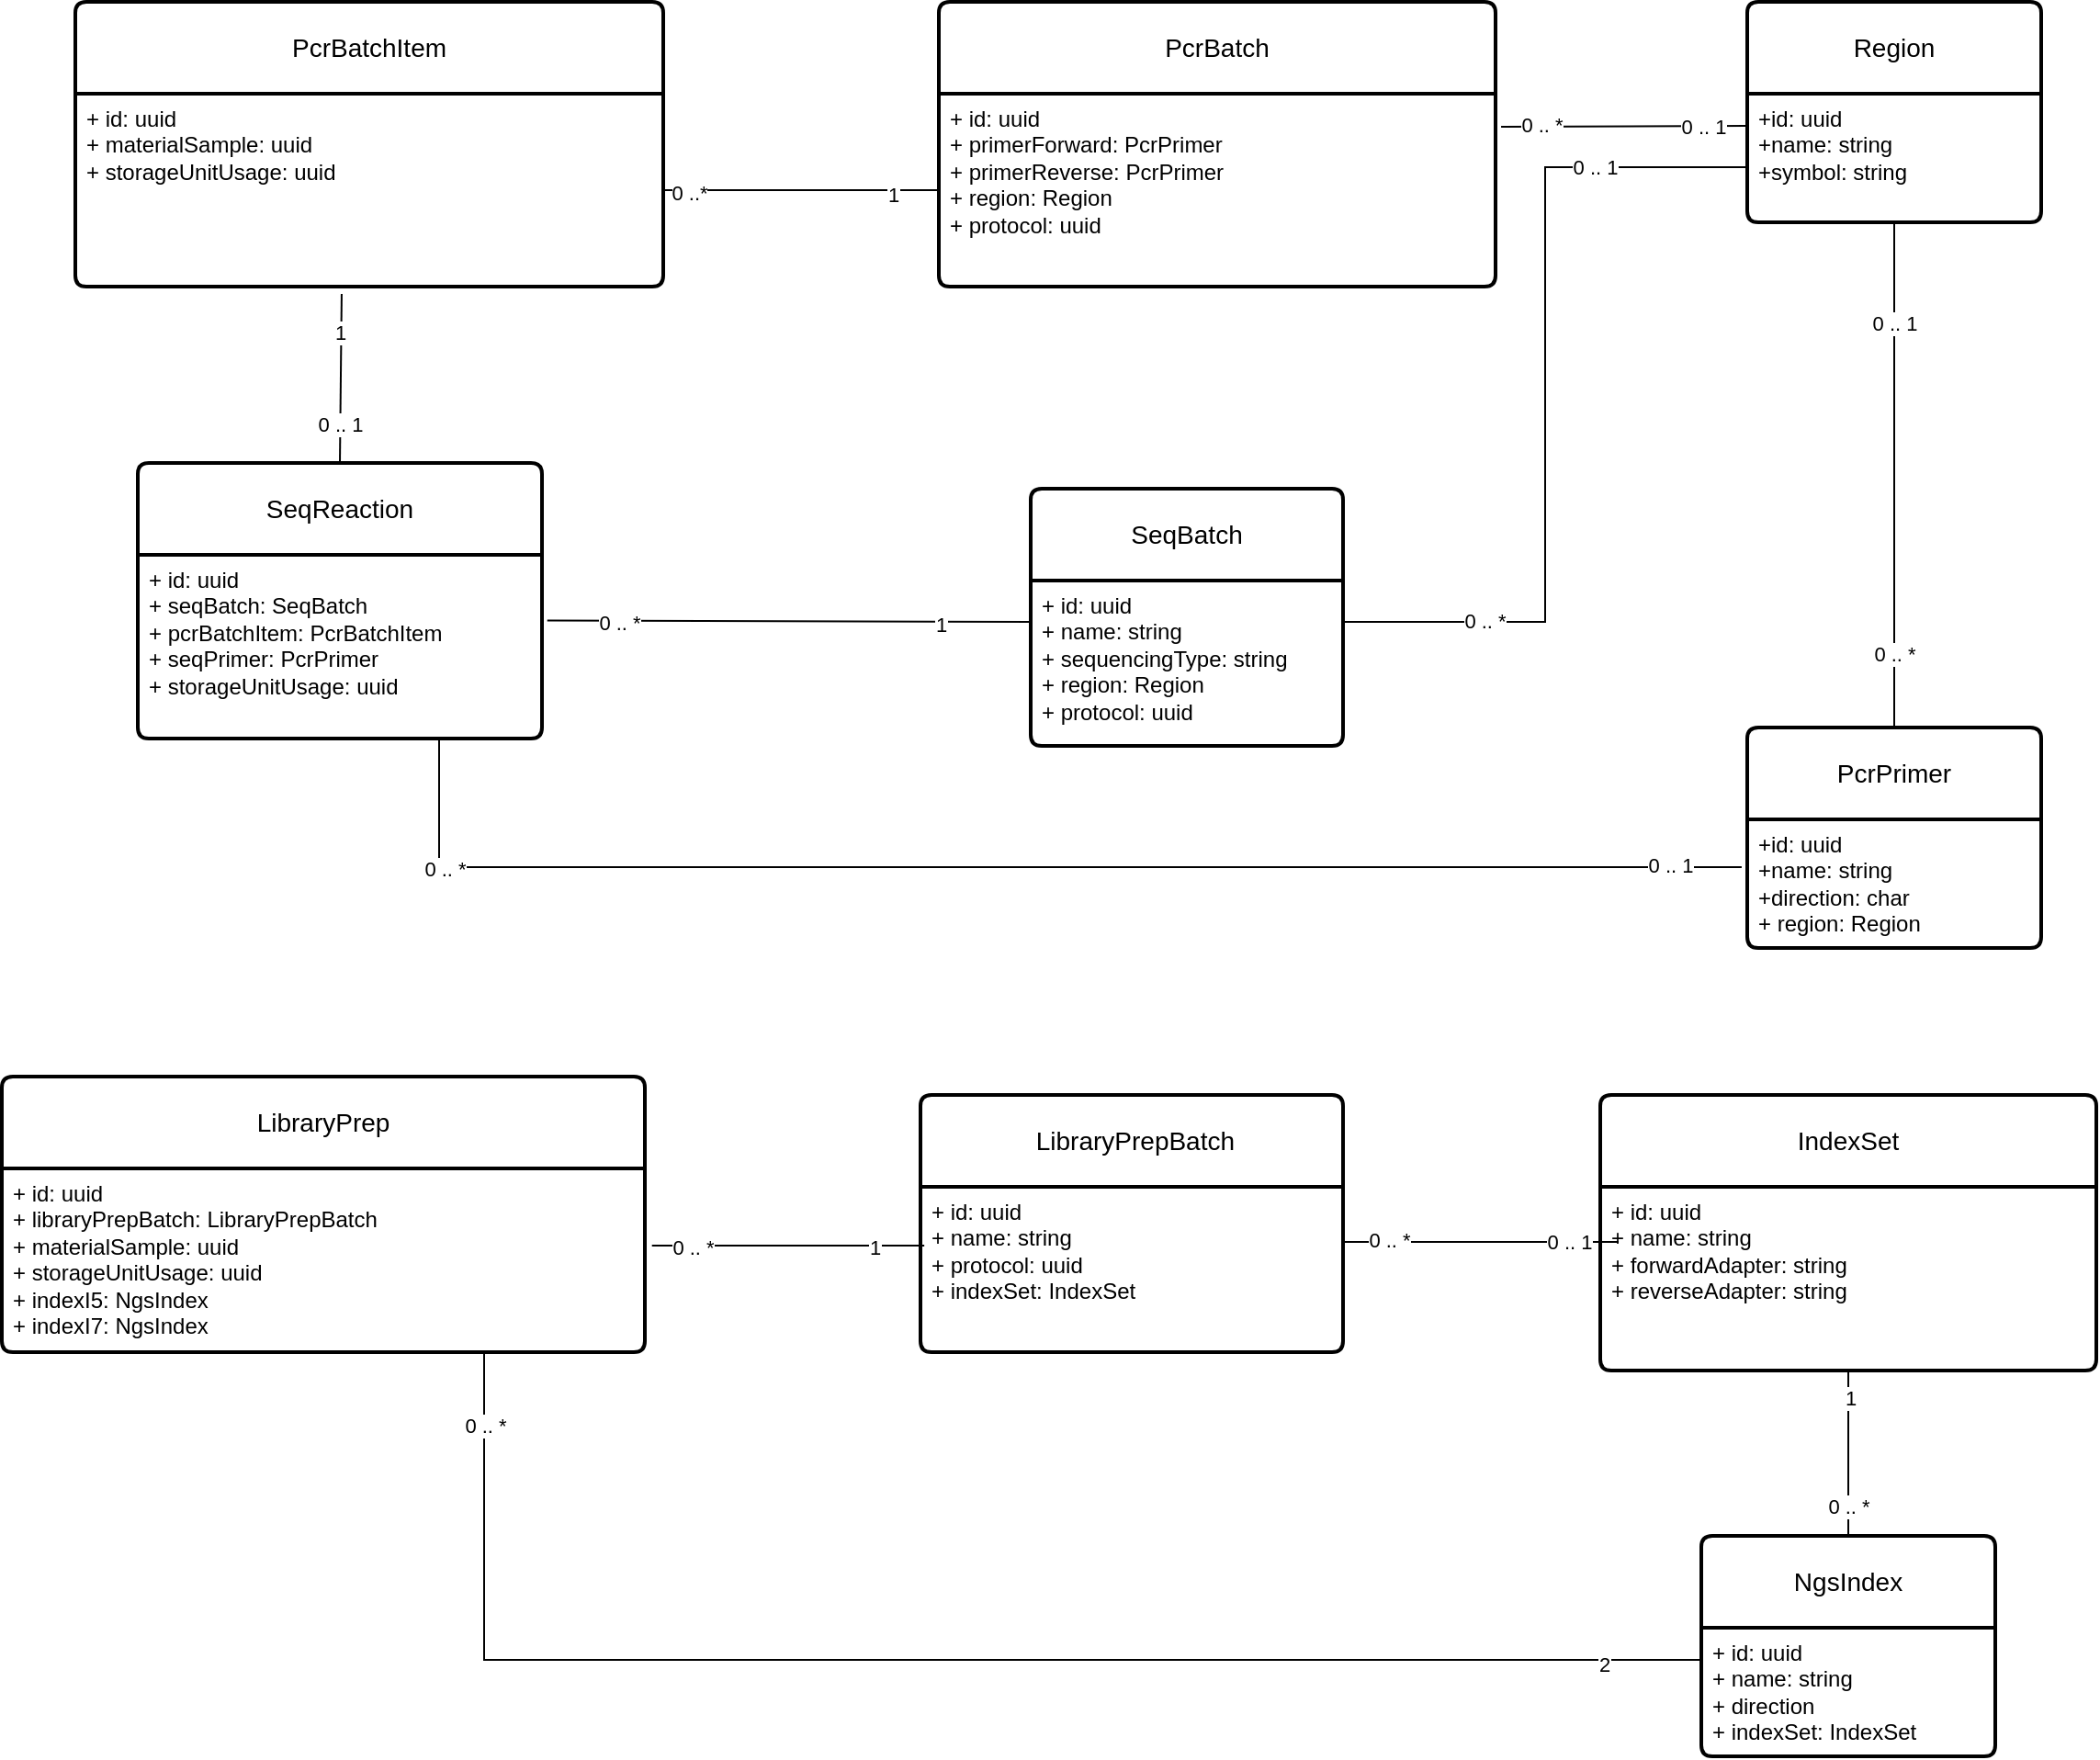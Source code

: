 <mxfile version="24.7.17">
  <diagram id="R2lEEEUBdFMjLlhIrx00" name="Page-1">
    <mxGraphModel dx="2924" dy="2240" grid="1" gridSize="10" guides="1" tooltips="1" connect="1" arrows="1" fold="1" page="1" pageScale="1" pageWidth="850" pageHeight="1100" math="0" shadow="0" extFonts="Permanent Marker^https://fonts.googleapis.com/css?family=Permanent+Marker">
      <root>
        <mxCell id="0" />
        <mxCell id="1" parent="0" />
        <mxCell id="7uapIMnnKslvlbPWLDLq-1" value="PcrBatchItem" style="swimlane;childLayout=stackLayout;horizontal=1;startSize=50;horizontalStack=0;rounded=1;fontSize=14;fontStyle=0;strokeWidth=2;resizeParent=0;resizeLast=1;shadow=0;dashed=0;align=center;arcSize=4;whiteSpace=wrap;html=1;" parent="1" vertex="1">
          <mxGeometry x="-440" y="-145" width="320" height="155" as="geometry">
            <mxRectangle x="-210" y="-120" width="80" height="50" as="alternateBounds" />
          </mxGeometry>
        </mxCell>
        <mxCell id="7uapIMnnKslvlbPWLDLq-2" value="+ id: uuid&lt;br&gt;+ materialSample: uuid&lt;br&gt;+ storageUnitUsage: uuid" style="align=left;strokeColor=none;fillColor=none;spacingLeft=4;fontSize=12;verticalAlign=top;resizable=0;rotatable=0;part=1;html=1;" parent="7uapIMnnKslvlbPWLDLq-1" vertex="1">
          <mxGeometry y="50" width="320" height="105" as="geometry" />
        </mxCell>
        <mxCell id="7uapIMnnKslvlbPWLDLq-3" value="PcrBatch" style="swimlane;childLayout=stackLayout;horizontal=1;startSize=50;horizontalStack=0;rounded=1;fontSize=14;fontStyle=0;strokeWidth=2;resizeParent=0;resizeLast=1;shadow=0;dashed=0;align=center;arcSize=4;whiteSpace=wrap;html=1;" parent="1" vertex="1">
          <mxGeometry x="30" y="-145" width="303" height="155" as="geometry" />
        </mxCell>
        <mxCell id="7uapIMnnKslvlbPWLDLq-4" value="+ id: uuid&lt;div&gt;+ primerForward: PcrPrimer&lt;br&gt;+ primerReverse: PcrPrimer&lt;br&gt;+ region: Region&lt;div&gt;+&amp;nbsp;protocol: uuid&lt;/div&gt;&lt;/div&gt;" style="align=left;strokeColor=none;fillColor=none;spacingLeft=4;fontSize=12;verticalAlign=top;resizable=0;rotatable=0;part=1;html=1;" parent="7uapIMnnKslvlbPWLDLq-3" vertex="1">
          <mxGeometry y="50" width="303" height="105" as="geometry" />
        </mxCell>
        <mxCell id="7uapIMnnKslvlbPWLDLq-5" value="Region" style="swimlane;childLayout=stackLayout;horizontal=1;startSize=50;horizontalStack=0;rounded=1;fontSize=14;fontStyle=0;strokeWidth=2;resizeParent=0;resizeLast=1;shadow=0;dashed=0;align=center;arcSize=4;whiteSpace=wrap;html=1;" parent="1" vertex="1">
          <mxGeometry x="470" y="-145" width="160" height="120" as="geometry" />
        </mxCell>
        <mxCell id="7uapIMnnKslvlbPWLDLq-6" value="+id: uuid&lt;br&gt;+name: string&lt;br&gt;+symbol: string" style="align=left;strokeColor=none;fillColor=none;spacingLeft=4;fontSize=12;verticalAlign=top;resizable=0;rotatable=0;part=1;html=1;" parent="7uapIMnnKslvlbPWLDLq-5" vertex="1">
          <mxGeometry y="50" width="160" height="70" as="geometry" />
        </mxCell>
        <mxCell id="7uapIMnnKslvlbPWLDLq-7" value="PcrPrimer" style="swimlane;childLayout=stackLayout;horizontal=1;startSize=50;horizontalStack=0;rounded=1;fontSize=14;fontStyle=0;strokeWidth=2;resizeParent=0;resizeLast=1;shadow=0;dashed=0;align=center;arcSize=4;whiteSpace=wrap;html=1;" parent="1" vertex="1">
          <mxGeometry x="470" y="250" width="160" height="120" as="geometry" />
        </mxCell>
        <mxCell id="7uapIMnnKslvlbPWLDLq-8" value="+id: uuid&lt;br&gt;+name: string&lt;br&gt;+direction: char&lt;div&gt;+ region: Region&lt;/div&gt;" style="align=left;strokeColor=none;fillColor=none;spacingLeft=4;fontSize=12;verticalAlign=top;resizable=0;rotatable=0;part=1;html=1;" parent="7uapIMnnKslvlbPWLDLq-7" vertex="1">
          <mxGeometry y="50" width="160" height="70" as="geometry" />
        </mxCell>
        <mxCell id="7uapIMnnKslvlbPWLDLq-12" value="" style="endArrow=none;html=1;rounded=0;exitX=0;exitY=0.5;exitDx=0;exitDy=0;entryX=1;entryY=0.5;entryDx=0;entryDy=0;" parent="1" source="7uapIMnnKslvlbPWLDLq-4" target="7uapIMnnKslvlbPWLDLq-2" edge="1">
          <mxGeometry relative="1" as="geometry">
            <mxPoint x="-80" y="180" as="sourcePoint" />
            <mxPoint x="80" y="180" as="targetPoint" />
          </mxGeometry>
        </mxCell>
        <mxCell id="7uapIMnnKslvlbPWLDLq-13" value="0 ..*" style="edgeLabel;html=1;align=center;verticalAlign=middle;resizable=0;points=[];" parent="7uapIMnnKslvlbPWLDLq-12" vertex="1" connectable="0">
          <mxGeometry x="0.813" y="1" relative="1" as="geometry">
            <mxPoint as="offset" />
          </mxGeometry>
        </mxCell>
        <mxCell id="7uapIMnnKslvlbPWLDLq-14" value="1" style="edgeLabel;html=1;align=center;verticalAlign=middle;resizable=0;points=[];" parent="7uapIMnnKslvlbPWLDLq-12" vertex="1" connectable="0">
          <mxGeometry x="-0.661" y="2" relative="1" as="geometry">
            <mxPoint as="offset" />
          </mxGeometry>
        </mxCell>
        <mxCell id="7uapIMnnKslvlbPWLDLq-15" value="" style="endArrow=none;html=1;rounded=0;exitX=0.5;exitY=1;exitDx=0;exitDy=0;entryX=0.5;entryY=0;entryDx=0;entryDy=0;" parent="1" source="7uapIMnnKslvlbPWLDLq-6" target="7uapIMnnKslvlbPWLDLq-7" edge="1">
          <mxGeometry relative="1" as="geometry">
            <mxPoint x="-80" y="180" as="sourcePoint" />
            <mxPoint x="80" y="180" as="targetPoint" />
          </mxGeometry>
        </mxCell>
        <mxCell id="7uapIMnnKslvlbPWLDLq-16" value="0 .. *" style="edgeLabel;html=1;align=center;verticalAlign=middle;resizable=0;points=[];" parent="7uapIMnnKslvlbPWLDLq-15" vertex="1" connectable="0">
          <mxGeometry x="0.704" relative="1" as="geometry">
            <mxPoint as="offset" />
          </mxGeometry>
        </mxCell>
        <mxCell id="7uapIMnnKslvlbPWLDLq-17" value="0 .. 1" style="edgeLabel;html=1;align=center;verticalAlign=middle;resizable=0;points=[];" parent="7uapIMnnKslvlbPWLDLq-15" vertex="1" connectable="0">
          <mxGeometry x="-0.6" relative="1" as="geometry">
            <mxPoint as="offset" />
          </mxGeometry>
        </mxCell>
        <mxCell id="7uapIMnnKslvlbPWLDLq-18" value="" style="endArrow=none;html=1;rounded=0;exitX=1.01;exitY=0.171;exitDx=0;exitDy=0;entryX=0;entryY=0.25;entryDx=0;entryDy=0;exitPerimeter=0;" parent="1" source="7uapIMnnKslvlbPWLDLq-4" target="7uapIMnnKslvlbPWLDLq-6" edge="1">
          <mxGeometry relative="1" as="geometry">
            <mxPoint x="-80" y="180" as="sourcePoint" />
            <mxPoint x="80" y="180" as="targetPoint" />
          </mxGeometry>
        </mxCell>
        <mxCell id="7uapIMnnKslvlbPWLDLq-19" value="0 .. 1" style="edgeLabel;html=1;align=center;verticalAlign=middle;resizable=0;points=[];" parent="7uapIMnnKslvlbPWLDLq-18" vertex="1" connectable="0">
          <mxGeometry x="0.642" relative="1" as="geometry">
            <mxPoint as="offset" />
          </mxGeometry>
        </mxCell>
        <mxCell id="7uapIMnnKslvlbPWLDLq-20" value="0 .. *" style="edgeLabel;html=1;align=center;verticalAlign=middle;resizable=0;points=[];" parent="7uapIMnnKslvlbPWLDLq-18" vertex="1" connectable="0">
          <mxGeometry x="-0.672" y="1" relative="1" as="geometry">
            <mxPoint as="offset" />
          </mxGeometry>
        </mxCell>
        <mxCell id="7uapIMnnKslvlbPWLDLq-21" value="SeqBatch" style="swimlane;childLayout=stackLayout;horizontal=1;startSize=50;horizontalStack=0;rounded=1;fontSize=14;fontStyle=0;strokeWidth=2;resizeParent=0;resizeLast=1;shadow=0;dashed=0;align=center;arcSize=4;whiteSpace=wrap;html=1;" parent="1" vertex="1">
          <mxGeometry x="80" y="120" width="170" height="140" as="geometry" />
        </mxCell>
        <mxCell id="7uapIMnnKslvlbPWLDLq-22" value="+ id: uuid&lt;br&gt;+ name: string&lt;div&gt;+ sequencingType: string&lt;span style=&quot;color: rgba(0, 0, 0, 0); font-family: monospace; font-size: 0px; background-color: initial;&quot;&gt;%3CmxGraphModel%3E%3Croot%3E%3CmxCell%20id%3D%220%22%2F%3E%3CmxCell%20id%3D%221%22%20parent%3D%220%22%2F%3E%3CmxCell%20id%3D%222%22%20value%3D%22%22%20style%3D%22endArrow%3Dnone%3Bhtml%3D1%3Brounded%3D0%3BexitX%3D1.01%3BexitY%3D0.171%3BexitDx%3D0%3BexitDy%3D0%3BentryX%3D0%3BentryY%3D0.25%3BentryDx%3D0%3BentryDy%3D0%3BexitPerimeter%3D0%3B%22%20edge%3D%221%22%20parent%3D%221%22%3E%3CmxGeometry%20relative%3D%221%22%20as%3D%22geometry%22%3E%3CmxPoint%20x%3D%22336%22%20y%3D%22-77%22%20as%3D%22sourcePoint%22%2F%3E%3CmxPoint%20x%3D%22470%22%20y%3D%22-77%22%20as%3D%22targetPoint%22%2F%3E%3C%2FmxGeometry%3E%3C%2FmxCell%3E%3CmxCell%20id%3D%223%22%20value%3D%220%20..%201%22%20style%3D%22edgeLabel%3Bhtml%3D1%3Balign%3Dcenter%3BverticalAlign%3Dmiddle%3Bresizable%3D0%3Bpoints%3D%5B%5D%3B%22%20vertex%3D%221%22%20connectable%3D%220%22%20parent%3D%222%22%3E%3CmxGeometry%20x%3D%220.642%22%20relative%3D%221%22%20as%3D%22geometry%22%3E%3CmxPoint%20as%3D%22offset%22%2F%3E%3C%2FmxGeometry%3E%3C%2FmxCell%3E%3CmxCell%20id%3D%224%22%20value%3D%220%20..%20*%22%20style%3D%22edgeLabel%3Bhtml%3D1%3Balign%3Dcenter%3BverticalAlign%3Dmiddle%3Bresizable%3D0%3Bpoints%3D%5B%5D%3B%22%20vertex%3D%221%22%20connectable%3D%220%22%20parent%3D%222%22%3E%3CmxGeometry%20x%3D%22-0.672%22%20y%3D%221%22%20relative%3D%221%22%20as%3D%22geometry%22%3E%3CmxPoint%20as%3D%22offset%22%2F%3E%3C%2FmxGeometry%3E%3C%2FmxCell%3E%3C%2Froot%3E%3C%2FmxGraphModel%3E&lt;/span&gt;&lt;span style=&quot;background-color: initial; color: rgba(0, 0, 0, 0); font-family: monospace; font-size: 0px;&quot;&gt;%3CmxGraphModel%3E%3Croot%3E%3CmxCell%20id%3D%220%22%2F%3E%3CmxCell%20id%3D%221%22%20parent%3D%220%22%2F%3E%3CmxCell%20id%3D%222%22%20value%3D%22%22%20style%3D%22endArrow%3Dnone%3Bhtml%3D1%3Brounded%3D0%3BexitX%3D1.01%3BexitY%3D0.171%3BexitDx%3D0%3BexitDy%3D0%3BentryX%3D0%3BentryY%3D0.25%3BentryDx%3D0%3BentryDy%3D0%3BexitPerimeter%3D0%3B%22%20edge%3D%221%22%20parent%3D%221%22%3E%3CmxGeometry%20relative%3D%221%22%20as%3D%22geometry%22%3E%3CmxPoint%20x%3D%22336%22%20y%3D%22-77%22%20as%3D%22sourcePoint%22%2F%3E%3CmxPoint%20x%3D%22470%22%20y%3D%22-77%22%20as%3D%22targetPoint%22%2F%3E%3C%2FmxGeometry%3E%3C%2FmxCell%3E%3CmxCell%20id%3D%223%22%20value%3D%220%20..%201%22%20style%3D%22edgeLabel%3Bhtml%3D1%3Balign%3Dcenter%3BverticalAlign%3Dmiddle%3Bresizable%3D0%3Bpoints%3D%5B%5D%3B%22%20vertex%3D%221%22%20connectable%3D%220%22%20parent%3D%222%22%3E%3CmxGeometry%20x%3D%220.642%22%20relative%3D%221%22%20as%3D%22geometry%22%3E%3CmxPoint%20as%3D%22offset%22%2F%3E%3C%2FmxGeometry%3E%3C%2FmxCell%3E%3CmxCell%20id%3D%224%22%20value%3D%220%20..%20*%22%20style%3D%22edgeLabel%3Bhtml%3D1%3Balign%3Dcenter%3BverticalAlign%3Dmiddle%3Bresizable%3D0%3Bpoints%3D%5B%5D%3B%22%20vertex%3D%221%22%20connectable%3D%220%22%20parent%3D%222%22%3E%3CmxGeometry%20x%3D%22-0.672%22%20y%3D%221%22%20relative%3D%221%22%20as%3D%22geometry%22%3E%3CmxPoint%20as%3D%22offset%22%2F%3E%3C%2FmxGeometry%3E%3C%2FmxCell%3E%3C%2Froot%3E%3C%2FmxGraphModel%3E&lt;/span&gt;&lt;span style=&quot;background-color: initial; color: rgba(0, 0, 0, 0); font-family: monospace; font-size: 0px;&quot;&gt;%3CmxGraphModel%3E%3Croot%3E%3CmxCell%20id%3D%220%22%2F%3E%3CmxCell%20id%3D%221%22%20parent%3D%220%22%2F%3E%3CmxCell%20id%3D%222%22%20value%3D%22%22%20style%3D%22endArrow%3Dnone%3Bhtml%3D1%3Brounded%3D0%3BexitX%3D1.01%3BexitY%3D0.171%3BexitDx%3D0%3BexitDy%3D0%3BentryX%3D0%3BentryY%3D0.25%3BentryDx%3D0%3BentryDy%3D0%3BexitPerimeter%3D0%3B%22%20edge%3D%221%22%20parent%3D%221%22%3E%3CmxGeometry%20relative%3D%221%22%20as%3D%22geometry%22%3E%3CmxPoint%20x%3D%22336%22%20y%3D%22-77%22%20as%3D%22sourcePoint%22%2F%3E%3CmxPoint%20x%3D%22470%22%20y%3D%22-77%22%20as%3D%22targetPoint%22%2F%3E%3C%2FmxGeometry%3E%3C%2FmxCell%3E%3CmxCell%20id%3D%223%22%20value%3D%220%20..%201%22%20style%3D%22edgeLabel%3Bhtml%3D1%3Balign%3Dcenter%3BverticalAlign%3Dmiddle%3Bresizable%3D0%3Bpoints%3D%5B%5D%3B%22%20vertex%3D%221%22%20connectable%3D%220%22%20parent%3D%222%22%3E%3CmxGeometry%20x%3D%220.642%22%20relative%3D%221%22%20as%3D%22geometry%22%3E%3CmxPoint%20as%3D%22offset%22%2F%3E%3C%2FmxGeometry%3E%3C%2FmxCell%3E%3CmxCell%20id%3D%224%22%20value%3D%220%20..%20*%22%20style%3D%22edgeLabel%3Bhtml%3D1%3Balign%3Dcenter%3BverticalAlign%3Dmiddle%3Bresizable%3D0%3Bpoints%3D%5B%5D%3B%22%20vertex%3D%221%22%20connectable%3D%220%22%20parent%3D%222%22%3E%3CmxGeometry%20x%3D%22-0.672%22%20y%3D%221%22%20relative%3D%221%22%20as%3D%22geometry%22%3E%3CmxPoint%20as%3D%22offset%22%2F%3E%3C%2FmxGeometry%3E%3C%2FmxCell%3E%3C%2Froot%3E%3C%2FmxGraphModel%3E&lt;/span&gt;&lt;span style=&quot;background-color: initial; color: rgba(0, 0, 0, 0); font-family: monospace; font-size: 0px;&quot;&gt;%3CmxGraphModel%3E%3Croot%3E%3CmxCell%20id%3D%220%22%2F%3E%3CmxCell%20id%3D%221%22%20parent%3D%220%22%2F%3E%3CmxCell%20id%3D%222%22%20value%3D%22%22%20style%3D%22endArrow%3Dnone%3Bhtml%3D1%3Brounded%3D0%3BexitX%3D1.01%3BexitY%3D0.171%3BexitDx%3D0%3BexitDy%3D0%3BentryX%3D0%3BentryY%3D0.25%3BentryDx%3D0%3BentryDy%3D0%3BexitPerimeter%3D0%3B%22%20edge%3D%221%22%20parent%3D%221%22%3E%3CmxGeometry%20relative%3D%221%22%20as%3D%22geometry%22%3E%3CmxPoint%20x%3D%22336%22%20y%3D%22-77%22%20as%3D%22sourcePoint%22%2F%3E%3CmxPoint%20x%3D%22470%22%20y%3D%22-77%22%20as%3D%22targetPoint%22%2F%3E%3C%2FmxGeometry%3E%3C%2FmxCell%3E%3CmxCell%20id%3D%223%22%20value%3D%220%20..%201%22%20style%3D%22edgeLabel%3Bhtml%3D1%3Balign%3Dcenter%3BverticalAlign%3Dmiddle%3Bresizable%3D0%3Bpoints%3D%5B%5D%3B%22%20vertex%3D%221%22%20connectable%3D%220%22%20parent%3D%222%22%3E%3CmxGeometry%20x%3D%220.642%22%20relative%3D%221%22%20as%3D%22geometry%22%3E%3CmxPoint%20as%3D%22offset%22%2F%3E%3C%2FmxGeometry%3E%3C%2FmxCell%3E%3CmxCell%20id%3D%224%22%20value%3D%220%20..%20*%22%20style%3D%22edgeLabel%3Bhtml%3D1%3Balign%3Dcenter%3BverticalAlign%3Dmiddle%3Bresizable%3D0%3Bpoints%3D%5B%5D%3B%22%20vertex%3D%221%22%20connectable%3D%220%22%20parent%3D%222%22%3E%3CmxGeometry%20x%3D%22-0.672%22%20y%3D%221%22%20relative%3D%221%22%20as%3D%22geometry%22%3E%3CmxPoint%20as%3D%22offset%22%2F%3E%3C%2FmxGeometry%3E%3C%2FmxCell%3E%3C%2Froot%3E%3C%2FmxGraphModel%3E&lt;/span&gt;&lt;span style=&quot;background-color: initial; color: rgba(0, 0, 0, 0); font-family: monospace; font-size: 0px;&quot;&gt;%3CmxGraphModel%3E%3Croot%3E%3CmxCell%20id%3D%220%22%2F%3E%3CmxCell%20id%3D%221%22%20parent%3D%220%22%2F%3E%3CmxCell%20id%3D%222%22%20value%3D%22%22%20style%3D%22endArrow%3Dnone%3Bhtml%3D1%3Brounded%3D0%3BexitX%3D1.01%3BexitY%3D0.171%3BexitDx%3D0%3BexitDy%3D0%3BentryX%3D0%3BentryY%3D0.25%3BentryDx%3D0%3BentryDy%3D0%3BexitPerimeter%3D0%3B%22%20edge%3D%221%22%20parent%3D%221%22%3E%3CmxGeometry%20relative%3D%221%22%20as%3D%22geometry%22%3E%3CmxPoint%20x%3D%22336%22%20y%3D%22-77%22%20as%3D%22sourcePoint%22%2F%3E%3CmxPoint%20x%3D%22470%22%20y%3D%22-77%22%20as%3D%22targetPoint%22%2F%3E%3C%2FmxGeometry%3E%3C%2FmxCell%3E%3CmxCell%20id%3D%223%22%20value%3D%220%20..%201%22%20style%3D%22edgeLabel%3Bhtml%3D1%3Balign%3Dcenter%3BverticalAlign%3Dmiddle%3Bresizable%3D0%3Bpoints%3D%5B%5D%3B%22%20vertex%3D%221%22%20connectable%3D%220%22%20parent%3D%222%22%3E%3CmxGeometry%20x%3D%220.642%22%20relative%3D%221%22%20as%3D%22geometry%22%3E%3CmxPoint%20as%3D%22offset%22%2F%3E%3C%2FmxGeometry%3E%3C%2FmxCell%3E%3CmxCell%20id%3D%224%22%20value%3D%220%20..%20*%22%20style%3D%22edgeLabel%3Bhtml%3D1%3Balign%3Dcenter%3BverticalAlign%3Dmiddle%3Bresizable%3D0%3Bpoints%3D%5B%5D%3B%22%20vertex%3D%221%22%20connectable%3D%220%22%20parent%3D%222%22%3E%3CmxGeometry%20x%3D%22-0.672%22%20y%3D%221%22%20relative%3D%221%22%20as%3D%22geometry%22%3E%3CmxPoint%20as%3D%22offset%22%2F%3E%3C%2FmxGeometry%3E%3C%2FmxCell%3E%3C%2Froot%3E%3C%2FmxGraphModel%3E&lt;/span&gt;&lt;span style=&quot;background-color: initial; color: rgba(0, 0, 0, 0); font-family: monospace; font-size: 0px;&quot;&gt;%3CmxGraphModel%3E%3Croot%3E%3CmxCell%20id%3D%220%22%2F%3E%3CmxCell%20id%3D%221%22%20parent%3D%220%22%2F%3E%3CmxCell%20id%3D%222%22%20value%3D%22%22%20style%3D%22endArrow%3Dnone%3Bhtml%3D1%3Brounded%3D0%3BexitX%3D1.01%3BexitY%3D0.171%3BexitDx%3D0%3BexitDy%3D0%3BentryX%3D0%3BentryY%3D0.25%3BentryDx%3D0%3BentryDy%3D0%3BexitPerimeter%3D0%3B%22%20edge%3D%221%22%20parent%3D%221%22%3E%3CmxGeometry%20relative%3D%221%22%20as%3D%22geometry%22%3E%3CmxPoint%20x%3D%22336%22%20y%3D%22-77%22%20as%3D%22sourcePoint%22%2F%3E%3CmxPoint%20x%3D%22470%22%20y%3D%22-77%22%20as%3D%22targetPoint%22%2F%3E%3C%2FmxGeometry%3E%3C%2FmxCell%3E%3CmxCell%20id%3D%223%22%20value%3D%220%20..%201%22%20style%3D%22edgeLabel%3Bhtml%3D1%3Balign%3Dcenter%3BverticalAlign%3Dmiddle%3Bresizable%3D0%3Bpoints%3D%5B%5D%3B%22%20vertex%3D%221%22%20connectable%3D%220%22%20parent%3D%222%22%3E%3CmxGeometry%20x%3D%220.642%22%20relative%3D%221%22%20as%3D%22geometry%22%3E%3CmxPoint%20as%3D%22offset%22%2F%3E%3C%2FmxGeometry%3E%3C%2FmxCell%3E%3CmxCell%20id%3D%224%22%20value%3D%220%20..%20*%22%20style%3D%22edgeLabel%3Bhtml%3D1%3Balign%3Dcenter%3BverticalAlign%3Dmiddle%3Bresizable%3D0%3Bpoints%3D%5B%5D%3B%22%20vertex%3D%221%22%20connectable%3D%220%22%20parent%3D%222%22%3E%3CmxGeometry%20x%3D%22-0.672%22%20y%3D%221%22%20relative%3D%221%22%20as%3D%22geometry%22%3E%3CmxPoint%20as%3D%22offset%22%2F%3E%3C%2FmxGeometry%3E%3C%2FmxCell%3E%3C%2Froot%3E%3C%2FmxGraphModel%3E: string&lt;/span&gt;&lt;/div&gt;&lt;div&gt;&lt;div&gt;+&amp;nbsp;region: Region&lt;br&gt;+ protocol: uuid&lt;div&gt;&lt;br&gt;&lt;/div&gt;&lt;/div&gt;&lt;/div&gt;" style="align=left;strokeColor=none;fillColor=none;spacingLeft=4;fontSize=12;verticalAlign=top;resizable=0;rotatable=0;part=1;html=1;" parent="7uapIMnnKslvlbPWLDLq-21" vertex="1">
          <mxGeometry y="50" width="170" height="90" as="geometry" />
        </mxCell>
        <mxCell id="7uapIMnnKslvlbPWLDLq-23" value="SeqReaction" style="swimlane;childLayout=stackLayout;horizontal=1;startSize=50;horizontalStack=0;rounded=1;fontSize=14;fontStyle=0;strokeWidth=2;resizeParent=0;resizeLast=1;shadow=0;dashed=0;align=center;arcSize=4;whiteSpace=wrap;html=1;" parent="1" vertex="1">
          <mxGeometry x="-406" y="106" width="220" height="150" as="geometry" />
        </mxCell>
        <mxCell id="7uapIMnnKslvlbPWLDLq-24" value="+ id: uuid&lt;br&gt;+ seqBatch: SeqBatch&lt;br&gt;+ pcrBatchItem: PcrBatchItem&lt;div&gt;+ seqPrimer: PcrPrimer&lt;/div&gt;&lt;div&gt;+&amp;nbsp;storageUnitUsage: uuid&lt;/div&gt;" style="align=left;strokeColor=none;fillColor=none;spacingLeft=4;fontSize=12;verticalAlign=top;resizable=0;rotatable=0;part=1;html=1;" parent="7uapIMnnKslvlbPWLDLq-23" vertex="1">
          <mxGeometry y="50" width="220" height="100" as="geometry" />
        </mxCell>
        <mxCell id="7uapIMnnKslvlbPWLDLq-25" value="" style="endArrow=none;html=1;rounded=0;exitX=1.013;exitY=0.357;exitDx=0;exitDy=0;exitPerimeter=0;entryX=0;entryY=0.25;entryDx=0;entryDy=0;" parent="1" source="7uapIMnnKslvlbPWLDLq-24" target="7uapIMnnKslvlbPWLDLq-22" edge="1">
          <mxGeometry relative="1" as="geometry">
            <mxPoint x="-80" y="280" as="sourcePoint" />
            <mxPoint x="80" y="280" as="targetPoint" />
          </mxGeometry>
        </mxCell>
        <mxCell id="7uapIMnnKslvlbPWLDLq-26" value="1" style="edgeLabel;html=1;align=center;verticalAlign=middle;resizable=0;points=[];" parent="7uapIMnnKslvlbPWLDLq-25" vertex="1" connectable="0">
          <mxGeometry x="0.627" y="-1" relative="1" as="geometry">
            <mxPoint as="offset" />
          </mxGeometry>
        </mxCell>
        <mxCell id="7uapIMnnKslvlbPWLDLq-27" value="0 .. *" style="edgeLabel;html=1;align=center;verticalAlign=middle;resizable=0;points=[];" parent="7uapIMnnKslvlbPWLDLq-25" vertex="1" connectable="0">
          <mxGeometry x="-0.709" y="-1" relative="1" as="geometry">
            <mxPoint as="offset" />
          </mxGeometry>
        </mxCell>
        <mxCell id="7uapIMnnKslvlbPWLDLq-28" value="" style="endArrow=none;html=1;rounded=0;exitX=0.5;exitY=0;exitDx=0;exitDy=0;entryX=0.453;entryY=1.038;entryDx=0;entryDy=0;entryPerimeter=0;" parent="1" source="7uapIMnnKslvlbPWLDLq-23" target="7uapIMnnKslvlbPWLDLq-2" edge="1">
          <mxGeometry relative="1" as="geometry">
            <mxPoint x="-80" y="280" as="sourcePoint" />
            <mxPoint x="80" y="280" as="targetPoint" />
          </mxGeometry>
        </mxCell>
        <mxCell id="7uapIMnnKslvlbPWLDLq-29" value="0 .. 1" style="edgeLabel;html=1;align=center;verticalAlign=middle;resizable=0;points=[];" parent="7uapIMnnKslvlbPWLDLq-28" vertex="1" connectable="0">
          <mxGeometry x="-0.535" relative="1" as="geometry">
            <mxPoint as="offset" />
          </mxGeometry>
        </mxCell>
        <mxCell id="7uapIMnnKslvlbPWLDLq-30" value="1" style="edgeLabel;html=1;align=center;verticalAlign=middle;resizable=0;points=[];" parent="7uapIMnnKslvlbPWLDLq-28" vertex="1" connectable="0">
          <mxGeometry x="0.558" y="1" relative="1" as="geometry">
            <mxPoint as="offset" />
          </mxGeometry>
        </mxCell>
        <mxCell id="7uapIMnnKslvlbPWLDLq-31" value="" style="endArrow=none;html=1;rounded=0;exitX=0.75;exitY=1;exitDx=0;exitDy=0;entryX=-0.019;entryY=0.371;entryDx=0;entryDy=0;entryPerimeter=0;edgeStyle=orthogonalEdgeStyle;" parent="1" source="7uapIMnnKslvlbPWLDLq-24" target="7uapIMnnKslvlbPWLDLq-8" edge="1">
          <mxGeometry relative="1" as="geometry">
            <mxPoint x="-80" y="280" as="sourcePoint" />
            <mxPoint x="80" y="280" as="targetPoint" />
            <Array as="points">
              <mxPoint x="-242" y="326" />
            </Array>
          </mxGeometry>
        </mxCell>
        <mxCell id="7uapIMnnKslvlbPWLDLq-32" value="0 .. 1" style="edgeLabel;html=1;align=center;verticalAlign=middle;resizable=0;points=[];" parent="7uapIMnnKslvlbPWLDLq-31" vertex="1" connectable="0">
          <mxGeometry x="0.896" y="1" relative="1" as="geometry">
            <mxPoint x="1" as="offset" />
          </mxGeometry>
        </mxCell>
        <mxCell id="7uapIMnnKslvlbPWLDLq-33" value="0 .. *" style="edgeLabel;html=1;align=center;verticalAlign=middle;resizable=0;points=[];" parent="7uapIMnnKslvlbPWLDLq-31" vertex="1" connectable="0">
          <mxGeometry x="-0.81" y="-1" relative="1" as="geometry">
            <mxPoint as="offset" />
          </mxGeometry>
        </mxCell>
        <mxCell id="7uapIMnnKslvlbPWLDLq-34" value="" style="endArrow=none;html=1;rounded=0;exitX=1;exitY=0.25;exitDx=0;exitDy=0;entryX=0;entryY=0.75;entryDx=0;entryDy=0;edgeStyle=orthogonalEdgeStyle;" parent="1" source="7uapIMnnKslvlbPWLDLq-22" target="7uapIMnnKslvlbPWLDLq-5" edge="1">
          <mxGeometry relative="1" as="geometry">
            <mxPoint x="346" y="-67" as="sourcePoint" />
            <mxPoint x="480" y="-67" as="targetPoint" />
          </mxGeometry>
        </mxCell>
        <mxCell id="7uapIMnnKslvlbPWLDLq-35" value="0 .. 1" style="edgeLabel;html=1;align=center;verticalAlign=middle;resizable=0;points=[];" parent="7uapIMnnKslvlbPWLDLq-34" vertex="1" connectable="0">
          <mxGeometry x="0.642" relative="1" as="geometry">
            <mxPoint as="offset" />
          </mxGeometry>
        </mxCell>
        <mxCell id="7uapIMnnKslvlbPWLDLq-36" value="0 .. *" style="edgeLabel;html=1;align=center;verticalAlign=middle;resizable=0;points=[];" parent="7uapIMnnKslvlbPWLDLq-34" vertex="1" connectable="0">
          <mxGeometry x="-0.672" y="1" relative="1" as="geometry">
            <mxPoint as="offset" />
          </mxGeometry>
        </mxCell>
        <mxCell id="7uapIMnnKslvlbPWLDLq-37" value="LibraryPrep" style="swimlane;childLayout=stackLayout;horizontal=1;startSize=50;horizontalStack=0;rounded=1;fontSize=14;fontStyle=0;strokeWidth=2;resizeParent=0;resizeLast=1;shadow=0;dashed=0;align=center;arcSize=4;whiteSpace=wrap;html=1;" parent="1" vertex="1">
          <mxGeometry x="-480" y="440" width="350" height="150" as="geometry" />
        </mxCell>
        <mxCell id="7uapIMnnKslvlbPWLDLq-38" value="+ id: uuid&lt;br&gt;+ libraryPrepBatch: LibraryPrepBatch&lt;br&gt;+&amp;nbsp;materialSample: uuid&lt;div&gt;+&amp;nbsp;storageUnitUsage: uuid&lt;/div&gt;&lt;div&gt;+&amp;nbsp;indexI5: NgsIndex&lt;/div&gt;&lt;div&gt;+&amp;nbsp;indexI7: NgsIndex&lt;/div&gt;" style="align=left;strokeColor=none;fillColor=none;spacingLeft=4;fontSize=12;verticalAlign=top;resizable=0;rotatable=0;part=1;html=1;" parent="7uapIMnnKslvlbPWLDLq-37" vertex="1">
          <mxGeometry y="50" width="350" height="100" as="geometry" />
        </mxCell>
        <mxCell id="7uapIMnnKslvlbPWLDLq-39" value="&amp;nbsp;LibraryPrepBatch" style="swimlane;childLayout=stackLayout;horizontal=1;startSize=50;horizontalStack=0;rounded=1;fontSize=14;fontStyle=0;strokeWidth=2;resizeParent=0;resizeLast=1;shadow=0;dashed=0;align=center;arcSize=4;whiteSpace=wrap;html=1;" parent="1" vertex="1">
          <mxGeometry x="20" y="450" width="230" height="140" as="geometry" />
        </mxCell>
        <mxCell id="7uapIMnnKslvlbPWLDLq-40" value="+ id: uuid&lt;br&gt;+ name: string&lt;br&gt;+ protocol: uuid&lt;div&gt;+&amp;nbsp;indexSet: IndexSet&lt;/div&gt;" style="align=left;strokeColor=none;fillColor=none;spacingLeft=4;fontSize=12;verticalAlign=top;resizable=0;rotatable=0;part=1;html=1;" parent="7uapIMnnKslvlbPWLDLq-39" vertex="1">
          <mxGeometry y="50" width="230" height="90" as="geometry" />
        </mxCell>
        <mxCell id="7uapIMnnKslvlbPWLDLq-41" value="IndexSet" style="swimlane;childLayout=stackLayout;horizontal=1;startSize=50;horizontalStack=0;rounded=1;fontSize=14;fontStyle=0;strokeWidth=2;resizeParent=0;resizeLast=1;shadow=0;dashed=0;align=center;arcSize=4;whiteSpace=wrap;html=1;" parent="1" vertex="1">
          <mxGeometry x="390" y="450" width="270" height="150" as="geometry" />
        </mxCell>
        <mxCell id="7uapIMnnKslvlbPWLDLq-42" value="+ id: uuid&lt;br&gt;+ name: string&lt;br&gt;+&amp;nbsp;forwardAdapter: string&lt;div&gt;+&amp;nbsp;reverseAdapter: string&lt;/div&gt;" style="align=left;strokeColor=none;fillColor=none;spacingLeft=4;fontSize=12;verticalAlign=top;resizable=0;rotatable=0;part=1;html=1;" parent="7uapIMnnKslvlbPWLDLq-41" vertex="1">
          <mxGeometry y="50" width="270" height="100" as="geometry" />
        </mxCell>
        <mxCell id="7uapIMnnKslvlbPWLDLq-43" value="NgsIndex" style="swimlane;childLayout=stackLayout;horizontal=1;startSize=50;horizontalStack=0;rounded=1;fontSize=14;fontStyle=0;strokeWidth=2;resizeParent=0;resizeLast=1;shadow=0;dashed=0;align=center;arcSize=4;whiteSpace=wrap;html=1;" parent="1" vertex="1">
          <mxGeometry x="445" y="690" width="160" height="120" as="geometry" />
        </mxCell>
        <mxCell id="7uapIMnnKslvlbPWLDLq-44" value="+ id: uuid&lt;br&gt;+ name: string&lt;br&gt;+ direction&lt;div&gt;+ indexSet: IndexSet&lt;/div&gt;" style="align=left;strokeColor=none;fillColor=none;spacingLeft=4;fontSize=12;verticalAlign=top;resizable=0;rotatable=0;part=1;html=1;" parent="7uapIMnnKslvlbPWLDLq-43" vertex="1">
          <mxGeometry y="50" width="160" height="70" as="geometry" />
        </mxCell>
        <mxCell id="7uapIMnnKslvlbPWLDLq-47" value="" style="endArrow=none;html=1;rounded=0;exitX=1.011;exitY=0.42;exitDx=0;exitDy=0;exitPerimeter=0;entryX=0.009;entryY=0.356;entryDx=0;entryDy=0;entryPerimeter=0;" parent="1" source="7uapIMnnKslvlbPWLDLq-38" target="7uapIMnnKslvlbPWLDLq-40" edge="1">
          <mxGeometry relative="1" as="geometry">
            <mxPoint x="-90" y="534.5" as="sourcePoint" />
            <mxPoint x="173" y="535.5" as="targetPoint" />
          </mxGeometry>
        </mxCell>
        <mxCell id="7uapIMnnKslvlbPWLDLq-48" value="1" style="edgeLabel;html=1;align=center;verticalAlign=middle;resizable=0;points=[];" parent="7uapIMnnKslvlbPWLDLq-47" vertex="1" connectable="0">
          <mxGeometry x="0.627" y="-1" relative="1" as="geometry">
            <mxPoint as="offset" />
          </mxGeometry>
        </mxCell>
        <mxCell id="7uapIMnnKslvlbPWLDLq-49" value="0 .. *" style="edgeLabel;html=1;align=center;verticalAlign=middle;resizable=0;points=[];" parent="7uapIMnnKslvlbPWLDLq-47" vertex="1" connectable="0">
          <mxGeometry x="-0.709" y="-1" relative="1" as="geometry">
            <mxPoint as="offset" />
          </mxGeometry>
        </mxCell>
        <mxCell id="7uapIMnnKslvlbPWLDLq-50" value="" style="endArrow=none;html=1;rounded=0;exitX=1;exitY=0.333;exitDx=0;exitDy=0;entryX=0.037;entryY=0.3;entryDx=0;entryDy=0;exitPerimeter=0;entryPerimeter=0;" parent="1" source="7uapIMnnKslvlbPWLDLq-40" target="7uapIMnnKslvlbPWLDLq-42" edge="1">
          <mxGeometry relative="1" as="geometry">
            <mxPoint x="260" y="530" as="sourcePoint" />
            <mxPoint x="394" y="530" as="targetPoint" />
          </mxGeometry>
        </mxCell>
        <mxCell id="7uapIMnnKslvlbPWLDLq-51" value="0 .. 1" style="edgeLabel;html=1;align=center;verticalAlign=middle;resizable=0;points=[];" parent="7uapIMnnKslvlbPWLDLq-50" vertex="1" connectable="0">
          <mxGeometry x="0.642" relative="1" as="geometry">
            <mxPoint as="offset" />
          </mxGeometry>
        </mxCell>
        <mxCell id="7uapIMnnKslvlbPWLDLq-52" value="0 .. *" style="edgeLabel;html=1;align=center;verticalAlign=middle;resizable=0;points=[];" parent="7uapIMnnKslvlbPWLDLq-50" vertex="1" connectable="0">
          <mxGeometry x="-0.672" y="1" relative="1" as="geometry">
            <mxPoint as="offset" />
          </mxGeometry>
        </mxCell>
        <mxCell id="7uapIMnnKslvlbPWLDLq-53" value="" style="endArrow=none;html=1;rounded=0;exitX=0.5;exitY=1;exitDx=0;exitDy=0;entryX=0.5;entryY=0;entryDx=0;entryDy=0;" parent="1" source="7uapIMnnKslvlbPWLDLq-42" target="7uapIMnnKslvlbPWLDLq-43" edge="1">
          <mxGeometry relative="1" as="geometry">
            <mxPoint x="540" y="650" as="sourcePoint" />
            <mxPoint x="690" y="650" as="targetPoint" />
          </mxGeometry>
        </mxCell>
        <mxCell id="7uapIMnnKslvlbPWLDLq-54" value="0 .. *" style="edgeLabel;html=1;align=center;verticalAlign=middle;resizable=0;points=[];" parent="7uapIMnnKslvlbPWLDLq-53" vertex="1" connectable="0">
          <mxGeometry x="0.642" relative="1" as="geometry">
            <mxPoint as="offset" />
          </mxGeometry>
        </mxCell>
        <mxCell id="7uapIMnnKslvlbPWLDLq-55" value="1" style="edgeLabel;html=1;align=center;verticalAlign=middle;resizable=0;points=[];" parent="7uapIMnnKslvlbPWLDLq-53" vertex="1" connectable="0">
          <mxGeometry x="-0.672" y="1" relative="1" as="geometry">
            <mxPoint as="offset" />
          </mxGeometry>
        </mxCell>
        <mxCell id="eqc2HW3YAauhOSHSL4pR-1" value="" style="endArrow=none;html=1;rounded=0;exitX=0.75;exitY=1;exitDx=0;exitDy=0;entryX=0;entryY=0.25;entryDx=0;entryDy=0;edgeStyle=orthogonalEdgeStyle;" edge="1" parent="1" source="7uapIMnnKslvlbPWLDLq-38" target="7uapIMnnKslvlbPWLDLq-44">
          <mxGeometry relative="1" as="geometry">
            <mxPoint x="-80" y="380" as="sourcePoint" />
            <mxPoint x="80" y="380" as="targetPoint" />
          </mxGeometry>
        </mxCell>
        <mxCell id="eqc2HW3YAauhOSHSL4pR-2" value="0 .. *" style="edgeLabel;html=1;align=center;verticalAlign=middle;resizable=0;points=[];" vertex="1" connectable="0" parent="eqc2HW3YAauhOSHSL4pR-1">
          <mxGeometry x="-0.904" relative="1" as="geometry">
            <mxPoint as="offset" />
          </mxGeometry>
        </mxCell>
        <mxCell id="eqc2HW3YAauhOSHSL4pR-3" value="2" style="edgeLabel;html=1;align=center;verticalAlign=middle;resizable=0;points=[];" vertex="1" connectable="0" parent="eqc2HW3YAauhOSHSL4pR-1">
          <mxGeometry x="0.872" y="-1" relative="1" as="geometry">
            <mxPoint y="1" as="offset" />
          </mxGeometry>
        </mxCell>
      </root>
    </mxGraphModel>
  </diagram>
</mxfile>
